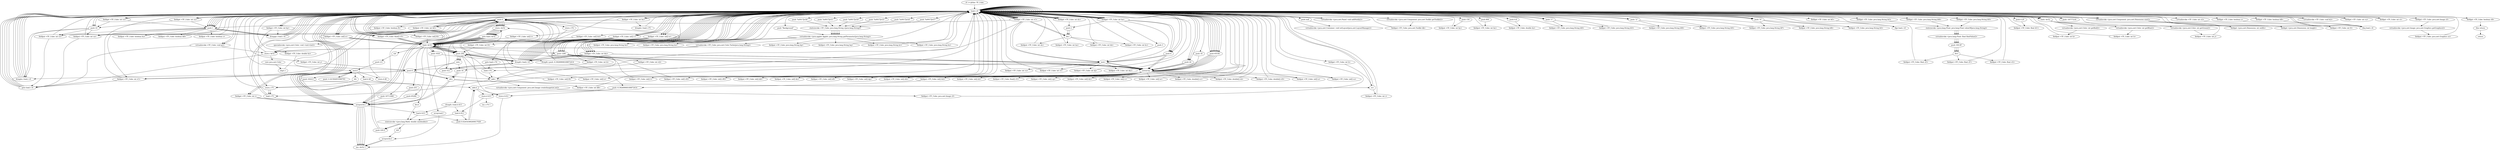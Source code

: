 digraph "" {
    "r0 := @this: TF_Cube"
    "load.r r0"
    "r0 := @this: TF_Cube"->"load.r r0";
    "push 0"
    "load.r r0"->"push 0";
    "fieldput <TF_Cube: boolean R>"
    "push 0"->"fieldput <TF_Cube: boolean R>";
    "fieldput <TF_Cube: boolean R>"->"load.r r0";
    "push null"
    "load.r r0"->"push null";
    "virtualinvoke <java.awt.Container: void setLayout(java.awt.LayoutManager)>"
    "push null"->"virtualinvoke <java.awt.Container: void setLayout(java.awt.LayoutManager)>";
    "virtualinvoke <java.awt.Container: void setLayout(java.awt.LayoutManager)>"->"load.r r0";
    "virtualinvoke <java.awt.Panel: void addNotify()>"
    "load.r r0"->"virtualinvoke <java.awt.Panel: void addNotify()>";
    "virtualinvoke <java.awt.Panel: void addNotify()>"->"load.r r0";
    "load.r r0"->"load.r r0";
    "virtualinvoke <java.awt.Component: java.awt.Toolkit getToolkit()>"
    "load.r r0"->"virtualinvoke <java.awt.Component: java.awt.Toolkit getToolkit()>";
    "fieldput <TF_Cube: java.awt.Toolkit dk>"
    "virtualinvoke <java.awt.Component: java.awt.Toolkit getToolkit()>"->"fieldput <TF_Cube: java.awt.Toolkit dk>";
    "fieldput <TF_Cube: java.awt.Toolkit dk>"->"load.r r0";
    "push 150"
    "load.r r0"->"push 150";
    "fieldput <TF_Cube: int by>"
    "push 150"->"fieldput <TF_Cube: int by>";
    "fieldput <TF_Cube: int by>"->"load.r r0";
    "push 800"
    "load.r r0"->"push 800";
    "fieldput <TF_Cube: int bx>"
    "push 800"->"fieldput <TF_Cube: int bx>";
    "fieldput <TF_Cube: int bx>"->"load.r r0";
    "push 0.8"
    "load.r r0"->"push 0.8";
    "fieldput <TF_Cube: double bz>"
    "push 0.8"->"fieldput <TF_Cube: double bz>";
    "fieldput <TF_Cube: double bz>"->"load.r r0";
    "load.r r0"->"load.r r0";
    "push \"l\u0017JcG4\""
    "load.r r0"->"push \"l\u0017JcG4\"";
    "staticinvoke <TF_Cube: java.lang.String c(java.lang.String)>"
    "push \"l\u0017JcG4\""->"staticinvoke <TF_Cube: java.lang.String c(java.lang.String)>";
    "virtualinvoke <java.applet.Applet: java.lang.String getParameter(java.lang.String)>"
    "staticinvoke <TF_Cube: java.lang.String c(java.lang.String)>"->"virtualinvoke <java.applet.Applet: java.lang.String getParameter(java.lang.String)>";
    "fieldput <TF_Cube: java.lang.String bn>"
    "virtualinvoke <java.applet.Applet: java.lang.String getParameter(java.lang.String)>"->"fieldput <TF_Cube: java.lang.String bn>";
    "fieldput <TF_Cube: java.lang.String bn>"->"load.r r0";
    "load.r r0"->"load.r r0";
    "push \"l\u0017JcG7\""
    "load.r r0"->"push \"l\u0017JcG7\"";
    "push \"l\u0017JcG7\""->"staticinvoke <TF_Cube: java.lang.String c(java.lang.String)>";
    "staticinvoke <TF_Cube: java.lang.String c(java.lang.String)>"->"virtualinvoke <java.applet.Applet: java.lang.String getParameter(java.lang.String)>";
    "fieldput <TF_Cube: java.lang.String bo>"
    "virtualinvoke <java.applet.Applet: java.lang.String getParameter(java.lang.String)>"->"fieldput <TF_Cube: java.lang.String bo>";
    "fieldput <TF_Cube: java.lang.String bo>"->"load.r r0";
    "load.r r0"->"load.r r0";
    "push \"l\u0017JcG6\""
    "load.r r0"->"push \"l\u0017JcG6\"";
    "push \"l\u0017JcG6\""->"staticinvoke <TF_Cube: java.lang.String c(java.lang.String)>";
    "staticinvoke <TF_Cube: java.lang.String c(java.lang.String)>"->"virtualinvoke <java.applet.Applet: java.lang.String getParameter(java.lang.String)>";
    "fieldput <TF_Cube: java.lang.String bp>"
    "virtualinvoke <java.applet.Applet: java.lang.String getParameter(java.lang.String)>"->"fieldput <TF_Cube: java.lang.String bp>";
    "fieldput <TF_Cube: java.lang.String bp>"->"load.r r0";
    "load.r r0"->"load.r r0";
    "push \"l\u0017JcG1\""
    "load.r r0"->"push \"l\u0017JcG1\"";
    "push \"l\u0017JcG1\""->"staticinvoke <TF_Cube: java.lang.String c(java.lang.String)>";
    "staticinvoke <TF_Cube: java.lang.String c(java.lang.String)>"->"virtualinvoke <java.applet.Applet: java.lang.String getParameter(java.lang.String)>";
    "fieldput <TF_Cube: java.lang.String bq>"
    "virtualinvoke <java.applet.Applet: java.lang.String getParameter(java.lang.String)>"->"fieldput <TF_Cube: java.lang.String bq>";
    "fieldput <TF_Cube: java.lang.String bq>"->"load.r r0";
    "load.r r0"->"load.r r0";
    "push \"l\u0017JcG0\""
    "load.r r0"->"push \"l\u0017JcG0\"";
    "push \"l\u0017JcG0\""->"staticinvoke <TF_Cube: java.lang.String c(java.lang.String)>";
    "staticinvoke <TF_Cube: java.lang.String c(java.lang.String)>"->"virtualinvoke <java.applet.Applet: java.lang.String getParameter(java.lang.String)>";
    "fieldput <TF_Cube: java.lang.String br>"
    "virtualinvoke <java.applet.Applet: java.lang.String getParameter(java.lang.String)>"->"fieldput <TF_Cube: java.lang.String br>";
    "fieldput <TF_Cube: java.lang.String br>"->"load.r r0";
    "load.r r0"->"load.r r0";
    "push \"l\u0017JcG3\""
    "load.r r0"->"push \"l\u0017JcG3\"";
    "push \"l\u0017JcG3\""->"staticinvoke <TF_Cube: java.lang.String c(java.lang.String)>";
    "staticinvoke <TF_Cube: java.lang.String c(java.lang.String)>"->"virtualinvoke <java.applet.Applet: java.lang.String getParameter(java.lang.String)>";
    "fieldput <TF_Cube: java.lang.String bs>"
    "virtualinvoke <java.applet.Applet: java.lang.String getParameter(java.lang.String)>"->"fieldput <TF_Cube: java.lang.String bs>";
    "fieldput <TF_Cube: java.lang.String bs>"->"load.r r0";
    "push 1"
    "load.r r0"->"push 1";
    "fieldput <TF_Cube: boolean bu>"
    "push 1"->"fieldput <TF_Cube: boolean bu>";
    "fieldput <TF_Cube: boolean bu>"->"load.r r0";
    "load.r r0"->"push 1";
    "fieldput <TF_Cube: boolean bB>"
    "push 1"->"fieldput <TF_Cube: boolean bB>";
    "fieldput <TF_Cube: boolean bB>"->"load.r r0";
    "push \"1\""
    "load.r r0"->"push \"1\"";
    "fieldput <TF_Cube: java.lang.String bH>"
    "push \"1\""->"fieldput <TF_Cube: java.lang.String bH>";
    "fieldput <TF_Cube: java.lang.String bH>"->"load.r r0";
    "push \"2\""
    "load.r r0"->"push \"2\"";
    "fieldput <TF_Cube: java.lang.String bM>"
    "push \"2\""->"fieldput <TF_Cube: java.lang.String bM>";
    "fieldput <TF_Cube: java.lang.String bM>"->"load.r r0";
    "load.r r0"->"push \"2\"";
    "fieldput <TF_Cube: java.lang.String bN>"
    "push \"2\""->"fieldput <TF_Cube: java.lang.String bN>";
    "fieldput <TF_Cube: java.lang.String bN>"->"load.r r0";
    "load.r r0"->"push \"1\"";
    "fieldput <TF_Cube: java.lang.String bO>"
    "push \"1\""->"fieldput <TF_Cube: java.lang.String bO>";
    "fieldput <TF_Cube: java.lang.String bO>"->"load.r r0";
    "push \"0\""
    "load.r r0"->"push \"0\"";
    "fieldput <TF_Cube: java.lang.String bP>"
    "push \"0\""->"fieldput <TF_Cube: java.lang.String bP>";
    "fieldput <TF_Cube: java.lang.String bP>"->"load.r r0";
    "load.r r0"->"push \"0\"";
    "fieldput <TF_Cube: java.lang.String bR>"
    "push \"0\""->"fieldput <TF_Cube: java.lang.String bR>";
    "fieldput <TF_Cube: java.lang.String bR>"->"load.r r0";
    "load.r r0"->"push \"0\"";
    "fieldput <TF_Cube: java.lang.String bS>"
    "push \"0\""->"fieldput <TF_Cube: java.lang.String bS>";
    "fieldput <TF_Cube: java.lang.String bS>"->"load.r r0";
    "load.r r0"->"push 1";
    "fieldput <TF_Cube: boolean s>"
    "push 1"->"fieldput <TF_Cube: boolean s>";
    "fieldput <TF_Cube: boolean s>"->"load.r r0";
    "load.r r0"->"push 0";
    "fieldput <TF_Cube: int bE>"
    "push 0"->"fieldput <TF_Cube: int bE>";
    "fieldput <TF_Cube: int bE>"->"load.r r0";
    "load.r r0"->"push 0";
    "fieldput <TF_Cube: int cn>"
    "push 0"->"fieldput <TF_Cube: int cn>";
    "fieldput <TF_Cube: int cn>"->"load.r r0";
    "load.r r0"->"push 0";
    "fieldput <TF_Cube: int co>"
    "push 0"->"fieldput <TF_Cube: int co>";
    "fieldput <TF_Cube: int co>"->"load.r r0";
    "fieldget <TF_Cube: int bE>"
    "load.r r0"->"fieldget <TF_Cube: int bE>";
    "ifge load.r r0"
    "fieldget <TF_Cube: int bE>"->"ifge load.r r0";
    "ifge load.r r0"->"load.r r0";
    "load.r r0"->"push 0";
    "push 0"->"fieldput <TF_Cube: int bE>";
    "fieldput <TF_Cube: int bE>"->"load.r r0";
    "fieldget <TF_Cube: int cn>"
    "load.r r0"->"fieldget <TF_Cube: int cn>";
    "push 10"
    "fieldget <TF_Cube: int cn>"->"push 10";
    "ifcmple.i load.r r0"
    "push 10"->"ifcmple.i load.r r0";
    "ifcmple.i load.r r0"->"load.r r0";
    "load.r r0"->"push 10";
    "push 10"->"fieldput <TF_Cube: int cn>";
    "goto load.r r0"
    "fieldput <TF_Cube: int cn>"->"goto load.r r0";
    "goto load.r r0"->"load.r r0";
    "fieldget <TF_Cube: int co>"
    "load.r r0"->"fieldget <TF_Cube: int co>";
    "fieldget <TF_Cube: int co>"->"push 10";
    "push 10"->"ifcmple.i load.r r0";
    "ifcmple.i load.r r0"->"load.r r0";
    "load.r r0"->"push 10";
    "push 10"->"fieldput <TF_Cube: int co>";
    "fieldput <TF_Cube: int co>"->"goto load.r r0";
    "goto load.r r0"->"load.r r0";
    "load.r r0"->"push 0";
    "fieldput <TF_Cube: int cC>"
    "push 0"->"fieldput <TF_Cube: int cC>";
    "fieldput <TF_Cube: int cC>"->"load.r r0";
    "load.r r0"->"load.r r0";
    "fieldget <TF_Cube: java.lang.String bM>"
    "load.r r0"->"fieldget <TF_Cube: java.lang.String bM>";
    "staticinvoke <java.lang.Float: java.lang.Float valueOf(java.lang.String)>"
    "fieldget <TF_Cube: java.lang.String bM>"->"staticinvoke <java.lang.Float: java.lang.Float valueOf(java.lang.String)>";
    "virtualinvoke <java.lang.Float: float floatValue()>"
    "staticinvoke <java.lang.Float: java.lang.Float valueOf(java.lang.String)>"->"virtualinvoke <java.lang.Float: float floatValue()>";
    "push 100.0F"
    "virtualinvoke <java.lang.Float: float floatValue()>"->"push 100.0F";
    "div.f"
    "push 100.0F"->"div.f";
    "fieldput <TF_Cube: float cE>"
    "div.f"->"fieldput <TF_Cube: float cE>";
    "fieldput <TF_Cube: float cE>"->"load.r r0";
    "load.r r0"->"load.r r0";
    "fieldget <TF_Cube: java.lang.String bN>"
    "load.r r0"->"fieldget <TF_Cube: java.lang.String bN>";
    "fieldget <TF_Cube: java.lang.String bN>"->"staticinvoke <java.lang.Float: java.lang.Float valueOf(java.lang.String)>";
    "staticinvoke <java.lang.Float: java.lang.Float valueOf(java.lang.String)>"->"virtualinvoke <java.lang.Float: float floatValue()>";
    "virtualinvoke <java.lang.Float: float floatValue()>"->"push 100.0F";
    "push 100.0F"->"div.f";
    "fieldput <TF_Cube: float cF>"
    "div.f"->"fieldput <TF_Cube: float cF>";
    "fieldput <TF_Cube: float cF>"->"load.r r0";
    "load.r r0"->"load.r r0";
    "fieldget <TF_Cube: java.lang.String bO>"
    "load.r r0"->"fieldget <TF_Cube: java.lang.String bO>";
    "fieldget <TF_Cube: java.lang.String bO>"->"staticinvoke <java.lang.Float: java.lang.Float valueOf(java.lang.String)>";
    "staticinvoke <java.lang.Float: java.lang.Float valueOf(java.lang.String)>"->"virtualinvoke <java.lang.Float: float floatValue()>";
    "virtualinvoke <java.lang.Float: float floatValue()>"->"push 100.0F";
    "push 100.0F"->"div.f";
    "fieldput <TF_Cube: float cG>"
    "div.f"->"fieldput <TF_Cube: float cG>";
    "fieldput <TF_Cube: float cG>"->"load.r r0";
    "push 0.2F"
    "load.r r0"->"push 0.2F";
    "fieldput <TF_Cube: float bU>"
    "push 0.2F"->"fieldput <TF_Cube: float bU>";
    "fieldput <TF_Cube: float bU>"->"load.r r0";
    "load.r r0"->"load.r r0";
    "push \"Background\""
    "load.r r0"->"push \"Background\"";
    "push \"Background\""->"virtualinvoke <java.applet.Applet: java.lang.String getParameter(java.lang.String)>";
    "virtualinvoke <TF_Cube: java.awt.Color Farbe(java.lang.String)>"
    "virtualinvoke <java.applet.Applet: java.lang.String getParameter(java.lang.String)>"->"virtualinvoke <TF_Cube: java.awt.Color Farbe(java.lang.String)>";
    "store.r $r52"
    "virtualinvoke <TF_Cube: java.awt.Color Farbe(java.lang.String)>"->"store.r $r52";
    "store.r $r52"->"goto load.r r0";
    "goto load.r r0"->"load.r r0";
    "load.r $r52"
    "load.r r0"->"load.r $r52";
    "virtualinvoke <java.awt.Color: int getRed()>"
    "load.r $r52"->"virtualinvoke <java.awt.Color: int getRed()>";
    "fieldput <TF_Cube: int k>"
    "virtualinvoke <java.awt.Color: int getRed()>"->"fieldput <TF_Cube: int k>";
    "fieldput <TF_Cube: int k>"->"load.r r0";
    "load.r r0"->"load.r $r52";
    "virtualinvoke <java.awt.Color: int getGreen()>"
    "load.r $r52"->"virtualinvoke <java.awt.Color: int getGreen()>";
    "fieldput <TF_Cube: int j>"
    "virtualinvoke <java.awt.Color: int getGreen()>"->"fieldput <TF_Cube: int j>";
    "fieldput <TF_Cube: int j>"->"load.r r0";
    "load.r r0"->"load.r $r52";
    "virtualinvoke <java.awt.Color: int getBlue()>"
    "load.r $r52"->"virtualinvoke <java.awt.Color: int getBlue()>";
    "fieldput <TF_Cube: int h>"
    "virtualinvoke <java.awt.Color: int getBlue()>"->"fieldput <TF_Cube: int h>";
    "fieldput <TF_Cube: int h>"->"load.r r0";
    "push -16777216"
    "load.r r0"->"push -16777216";
    "push -16777216"->"load.r r0";
    "fieldget <TF_Cube: int k>"
    "load.r r0"->"fieldget <TF_Cube: int k>";
    "push 16"
    "fieldget <TF_Cube: int k>"->"push 16";
    "shl.i"
    "push 16"->"shl.i";
    "or.i"
    "shl.i"->"or.i";
    "or.i"->"load.r r0";
    "fieldget <TF_Cube: int j>"
    "load.r r0"->"fieldget <TF_Cube: int j>";
    "push 8"
    "fieldget <TF_Cube: int j>"->"push 8";
    "push 8"->"shl.i";
    "shl.i"->"or.i";
    "or.i"->"load.r r0";
    "fieldget <TF_Cube: int h>"
    "load.r r0"->"fieldget <TF_Cube: int h>";
    "fieldget <TF_Cube: int h>"->"or.i";
    "fieldput <TF_Cube: int i>"
    "or.i"->"fieldput <TF_Cube: int i>";
    "fieldput <TF_Cube: int i>"->"load.r r0";
    "fieldget <TF_Cube: int cC>"
    "load.r r0"->"fieldget <TF_Cube: int cC>";
    "fieldget <TF_Cube: int cC>"->"push 8";
    "push 8"->"ifcmple.i load.r r0";
    "ifcmple.i load.r r0"->"load.r r0";
    "load.r r0"->"push 8";
    "push 8"->"fieldput <TF_Cube: int cC>";
    "fieldput <TF_Cube: int cC>"->"goto load.r r0";
    "goto load.r r0"->"load.r r0";
    "load.r r0"->"load.r r0";
    "virtualinvoke <java.awt.Component: java.awt.Dimension size()>"
    "load.r r0"->"virtualinvoke <java.awt.Component: java.awt.Dimension size()>";
    "fieldget <java.awt.Dimension: int width>"
    "virtualinvoke <java.awt.Component: java.awt.Dimension size()>"->"fieldget <java.awt.Dimension: int width>";
    "fieldget <java.awt.Dimension: int width>"->"load.r r0";
    "load.r r0"->"fieldget <TF_Cube: int cC>";
    "div.i"
    "fieldget <TF_Cube: int cC>"->"div.i";
    "fieldput <TF_Cube: int ds>"
    "div.i"->"fieldput <TF_Cube: int ds>";
    "fieldput <TF_Cube: int ds>"->"load.r r0";
    "load.r r0"->"load.r r0";
    "load.r r0"->"virtualinvoke <java.awt.Component: java.awt.Dimension size()>";
    "fieldget <java.awt.Dimension: int height>"
    "virtualinvoke <java.awt.Component: java.awt.Dimension size()>"->"fieldget <java.awt.Dimension: int height>";
    "fieldget <java.awt.Dimension: int height>"->"load.r r0";
    "load.r r0"->"fieldget <TF_Cube: int cC>";
    "fieldget <TF_Cube: int cC>"->"div.i";
    "fieldput <TF_Cube: int ba>"
    "div.i"->"fieldput <TF_Cube: int ba>";
    "fieldput <TF_Cube: int ba>"->"load.r r0";
    "load.r r0"->"load.r r0";
    "fieldget <TF_Cube: int ds>"
    "load.r r0"->"fieldget <TF_Cube: int ds>";
    "fieldget <TF_Cube: int ds>"->"load.r r0";
    "load.r r0"->"fieldget <TF_Cube: int cC>";
    "mul.i"
    "fieldget <TF_Cube: int cC>"->"mul.i";
    "fieldput <TF_Cube: int cu>"
    "mul.i"->"fieldput <TF_Cube: int cu>";
    "fieldput <TF_Cube: int cu>"->"load.r r0";
    "load.r r0"->"load.r r0";
    "fieldget <TF_Cube: int ba>"
    "load.r r0"->"fieldget <TF_Cube: int ba>";
    "fieldget <TF_Cube: int ba>"->"load.r r0";
    "load.r r0"->"fieldget <TF_Cube: int cC>";
    "fieldget <TF_Cube: int cC>"->"mul.i";
    "fieldput <TF_Cube: int ct>"
    "mul.i"->"fieldput <TF_Cube: int ct>";
    "fieldput <TF_Cube: int ct>"->"load.r r0";
    "load.r r0"->"load.r r0";
    "load.r r0"->"fieldget <TF_Cube: int ba>";
    "push 2"
    "fieldget <TF_Cube: int ba>"->"push 2";
    "push 2"->"div.i";
    "fieldput <TF_Cube: int bb>"
    "div.i"->"fieldput <TF_Cube: int bb>";
    "fieldput <TF_Cube: int bb>"->"load.r r0";
    "load.r r0"->"load.r r0";
    "load.r r0"->"fieldget <TF_Cube: int ds>";
    "fieldget <TF_Cube: int ds>"->"push 2";
    "push 2"->"div.i";
    "fieldput <TF_Cube: int bc>"
    "div.i"->"fieldput <TF_Cube: int bc>";
    "fieldput <TF_Cube: int bc>"->"load.r r0";
    "load.r r0"->"load.r r0";
    "load.r r0"->"fieldget <TF_Cube: int ba>";
    "push 3"
    "fieldget <TF_Cube: int ba>"->"push 3";
    "push 3"->"mul.i";
    "fieldput <TF_Cube: int dj>"
    "mul.i"->"fieldput <TF_Cube: int dj>";
    "fieldput <TF_Cube: int dj>"->"load.r r0";
    "load.r r0"->"load.r r0";
    "load.r r0"->"fieldget <TF_Cube: int ds>";
    "fieldget <TF_Cube: int ds>"->"load.r r0";
    "load.r r0"->"fieldget <TF_Cube: int ba>";
    "fieldget <TF_Cube: int ba>"->"mul.i";
    "fieldput <TF_Cube: int dm>"
    "mul.i"->"fieldput <TF_Cube: int dm>";
    "fieldput <TF_Cube: int dm>"->"load.r r0";
    "load.r r0"->"load.r r0";
    "virtualinvoke <TF_Cube: int c()>"
    "load.r r0"->"virtualinvoke <TF_Cube: int c()>";
    "fieldput <TF_Cube: int D>"
    "virtualinvoke <TF_Cube: int c()>"->"fieldput <TF_Cube: int D>";
    "fieldput <TF_Cube: int D>"->"load.r r0";
    "load.r r0"->"load.r r0";
    "fieldget <TF_Cube: int D>"
    "load.r r0"->"fieldget <TF_Cube: int D>";
    "push 256"
    "fieldget <TF_Cube: int D>"->"push 256";
    "add.i"
    "push 256"->"add.i";
    "fieldput <TF_Cube: int dB>"
    "add.i"->"fieldput <TF_Cube: int dB>";
    "fieldput <TF_Cube: int dB>"->"load.r r0";
    "load.r r0"->"load.r r0";
    "fieldget <TF_Cube: int dm>"
    "load.r r0"->"fieldget <TF_Cube: int dm>";
    "newarray"
    "fieldget <TF_Cube: int dm>"->"newarray";
    "fieldput <TF_Cube: int[] cW>"
    "newarray"->"fieldput <TF_Cube: int[] cW>";
    "fieldput <TF_Cube: int[] cW>"->"load.r r0";
    "load.r r0"->"load.r r0";
    "load.r r0"->"fieldget <TF_Cube: int dm>";
    "fieldget <TF_Cube: int dm>"->"newarray";
    "fieldput <TF_Cube: int[] B>"
    "newarray"->"fieldput <TF_Cube: int[] B>";
    "fieldput <TF_Cube: int[] B>"->"push 0";
    "store.i $r52"
    "push 0"->"store.i $r52";
    "goto load.i $r52"
    "store.i $r52"->"goto load.i $r52";
    "load.i $r52"
    "goto load.i $r52"->"load.i $r52";
    "load.i $r52"->"load.r r0";
    "load.r r0"->"fieldget <TF_Cube: int dm>";
    "ifcmplt.i load.r r0"
    "fieldget <TF_Cube: int dm>"->"ifcmplt.i load.r r0";
    "ifcmplt.i load.r r0"->"load.r r0";
    "push 65536"
    "load.r r0"->"push 65536";
    "push 65536"->"newarray";
    "fieldput <TF_Cube: int[] dd>"
    "newarray"->"fieldput <TF_Cube: int[] dd>";
    "fieldput <TF_Cube: int[] dd>"->"load.r r0";
    "load.r r0"->"push 65536";
    "push 65536"->"newarray";
    "fieldput <TF_Cube: int[] de>"
    "newarray"->"fieldput <TF_Cube: int[] de>";
    "fieldput <TF_Cube: int[] de>"->"load.r r0";
    "load.r r0"->"push 65536";
    "push 65536"->"newarray";
    "fieldput <TF_Cube: int[] df>"
    "newarray"->"fieldput <TF_Cube: int[] df>";
    "fieldput <TF_Cube: int[] df>"->"load.r r0";
    "load.r r0"->"push 65536";
    "push 65536"->"newarray";
    "fieldput <TF_Cube: int[] dg>"
    "newarray"->"fieldput <TF_Cube: int[] dg>";
    "fieldput <TF_Cube: int[] dg>"->"load.r r0";
    "load.r r0"->"push 65536";
    "push 65536"->"newarray";
    "fieldput <TF_Cube: int[] dh>"
    "newarray"->"fieldput <TF_Cube: int[] dh>";
    "fieldput <TF_Cube: int[] dh>"->"load.r r0";
    "load.r r0"->"push 65536";
    "push 65536"->"newarray";
    "fieldput <TF_Cube: int[] di>"
    "newarray"->"fieldput <TF_Cube: int[] di>";
    "fieldput <TF_Cube: int[] di>"->"load.r r0";
    "push 1280"
    "load.r r0"->"push 1280";
    "push 1280"->"newarray";
    "fieldput <TF_Cube: float[] cV>"
    "newarray"->"fieldput <TF_Cube: float[] cV>";
    "fieldput <TF_Cube: float[] cV>"->"load.r r0";
    "push 24"
    "load.r r0"->"push 24";
    "push 24"->"newarray";
    "fieldput <TF_Cube: int[] cp>"
    "newarray"->"fieldput <TF_Cube: int[] cp>";
    "fieldput <TF_Cube: int[] cp>"->"load.r r0";
    "push 6"
    "load.r r0"->"push 6";
    "push 6"->"newarray";
    "fieldput <TF_Cube: int[] dz>"
    "newarray"->"fieldput <TF_Cube: int[] dz>";
    "fieldput <TF_Cube: int[] dz>"->"load.r r0";
    "load.r r0"->"load.r r0";
    "load.r r0"->"fieldget <TF_Cube: int ba>";
    "fieldget <TF_Cube: int ba>"->"push 6";
    "push 6"->"mul.i";
    "mul.i"->"newarray";
    "fieldput <TF_Cube: int[] cH>"
    "newarray"->"fieldput <TF_Cube: int[] cH>";
    "fieldput <TF_Cube: int[] cH>"->"push 0";
    "push 0"->"store.i $r52";
    "store.i $r52"->"goto load.i $r52";
    "goto load.i $r52"->"load.i $r52";
    "push 1024"
    "load.i $r52"->"push 1024";
    "push 1024"->"ifcmplt.i load.r r0";
    "ifcmplt.i load.r r0"->"push 0";
    "push 0"->"store.i $r52";
    "store.i $r52"->"goto load.i $r52";
    "goto load.i $r52"->"load.i $r52";
    "load.i $r52"->"push 256";
    "push 256"->"ifcmplt.i load.r r0";
    "ifcmplt.i load.r r0"->"load.r r0";
    "fieldget <TF_Cube: boolean bB>"
    "load.r r0"->"fieldget <TF_Cube: boolean bB>";
    "ifeq load.r r0"
    "fieldget <TF_Cube: boolean bB>"->"ifeq load.r r0";
    "ifeq load.r r0"->"load.r r0";
    "load.r r0"->"push 1280";
    "push 1280"->"newarray";
    "fieldput <TF_Cube: int[] v>"
    "newarray"->"fieldput <TF_Cube: int[] v>";
    "fieldput <TF_Cube: int[] v>"->"load.r r0";
    "load.r r0"->"push 1280";
    "push 1280"->"newarray";
    "fieldput <TF_Cube: int[] w>"
    "newarray"->"fieldput <TF_Cube: int[] w>";
    "fieldput <TF_Cube: int[] w>"->"load.r r0";
    "load.r r0"->"push 1280";
    "push 1280"->"newarray";
    "fieldput <TF_Cube: int[] x>"
    "newarray"->"fieldput <TF_Cube: int[] x>";
    "fieldput <TF_Cube: int[] x>"->"push 0";
    "push 0"->"store.i $r52";
    "store.i $r52"->"goto load.i $r52";
    "goto load.i $r52"->"load.i $r52";
    "load.i $r52"->"push 256";
    "push 256"->"ifcmplt.i load.r r0";
    "ifcmplt.i load.r r0"->"push 256";
    "push 256"->"store.i $r52";
    "store.i $r52"->"goto load.i $r52";
    "goto load.i $r52"->"load.i $r52";
    "push 512"
    "load.i $r52"->"push 512";
    "push 512"->"ifcmplt.i load.r r0";
    "ifcmplt.i load.r r0"->"push 512";
    "push 512"->"store.i $r52";
    "store.i $r52"->"goto load.i $r52";
    "goto load.i $r52"->"load.i $r52";
    "load.i $r52"->"push 1280";
    "push 1280"->"ifcmplt.i load.r r0";
    "ifcmplt.i load.r r0"->"load.r r0";
    "push 18"
    "load.r r0"->"push 18";
    "push 18"->"newarray";
    "fieldput <TF_Cube: double[] cc>"
    "newarray"->"fieldput <TF_Cube: double[] cc>";
    "fieldput <TF_Cube: double[] cc>"->"load.r r0";
    "load.r r0"->"push 24";
    "push 24"->"newarray";
    "fieldput <TF_Cube: double[] cb>"
    "newarray"->"fieldput <TF_Cube: double[] cb>";
    "fieldput <TF_Cube: double[] cb>"->"load.r r0";
    "load.r r0"->"push 24";
    "push 24"->"newarray";
    "fieldput <TF_Cube: double[] cD>"
    "newarray"->"fieldput <TF_Cube: double[] cD>";
    "fieldput <TF_Cube: double[] cD>"->"load.r r0";
    "load.r r0"->"push 6";
    "push 6"->"newarray";
    "fieldput <TF_Cube: int[] u>"
    "newarray"->"fieldput <TF_Cube: int[] u>";
    "fieldput <TF_Cube: int[] u>"->"load.r r0";
    "load.r r0"->"load.r r0";
    "load.r r0"->"fieldget <TF_Cube: int ba>";
    "fieldget <TF_Cube: int ba>"->"push 6";
    "push 6"->"mul.i";
    "mul.i"->"newarray";
    "fieldput <TF_Cube: int[] cs>"
    "newarray"->"fieldput <TF_Cube: int[] cs>";
    "fieldput <TF_Cube: int[] cs>"->"load.r r0";
    "load.r r0"->"push 65536";
    "push 65536"->"newarray";
    "fieldput <TF_Cube: int[] bA>"
    "newarray"->"fieldput <TF_Cube: int[] bA>";
    "push -0.39269908169872414"
    "fieldput <TF_Cube: int[] bA>"->"push -0.39269908169872414";
    "store.d d12"
    "push -0.39269908169872414"->"store.d d12";
    "store.d d12"->"push 0";
    "push 0"->"store.i $r52";
    "store.i $r52"->"goto load.i $r52";
    "goto load.i $r52"->"load.i $r52";
    "load.i $r52"->"push 256";
    "ifcmplt.i push -0.39269908169872414"
    "push 256"->"ifcmplt.i push -0.39269908169872414";
    "ifcmplt.i push -0.39269908169872414"->"load.r r0";
    "virtualinvoke <TF_Cube: void b()>"
    "load.r r0"->"virtualinvoke <TF_Cube: void b()>";
    "virtualinvoke <TF_Cube: void b()>"->"load.r r0";
    "fieldget <TF_Cube: boolean s>"
    "load.r r0"->"fieldget <TF_Cube: boolean s>";
    "fieldget <TF_Cube: boolean s>"->"ifeq load.r r0";
    "ifeq load.r r0"->"load.r r0";
    "load.r r0"->"load.r r0";
    "load.r r0"->"fieldget <TF_Cube: int dm>";
    "fieldget <TF_Cube: int dm>"->"newarray";
    "fieldput <TF_Cube: int[] t>"
    "newarray"->"fieldput <TF_Cube: int[] t>";
    "fieldput <TF_Cube: int[] t>"->"push 0";
    "push 0"->"store.i $r52";
    "store.i $r52"->"goto load.i $r52";
    "goto load.i $r52"->"load.i $r52";
    "load.i $r52"->"load.r r0";
    "load.r r0"->"fieldget <TF_Cube: int dm>";
    "fieldget <TF_Cube: int dm>"->"ifcmplt.i load.r r0";
    "ifcmplt.i load.r r0"->"load.r r0";
    "virtualinvoke <TF_Cube: void g()>"
    "load.r r0"->"virtualinvoke <TF_Cube: void g()>";
    "virtualinvoke <TF_Cube: void g()>"->"goto load.r r0";
    "goto load.r r0"->"load.r r0";
    "load.r r0"->"load.r r0";
    "load.r r0"->"load.r r0";
    "fieldget <TF_Cube: int cu>"
    "load.r r0"->"fieldget <TF_Cube: int cu>";
    "fieldget <TF_Cube: int cu>"->"load.r r0";
    "fieldget <TF_Cube: int ct>"
    "load.r r0"->"fieldget <TF_Cube: int ct>";
    "fieldget <TF_Cube: int ct>"->"load.r r0";
    "fieldget <TF_Cube: int cQ>"
    "load.r r0"->"fieldget <TF_Cube: int cQ>";
    "fieldget <TF_Cube: int cQ>"->"add.i";
    "virtualinvoke <java.awt.Component: java.awt.Image createImage(int,int)>"
    "add.i"->"virtualinvoke <java.awt.Component: java.awt.Image createImage(int,int)>";
    "fieldput <TF_Cube: java.awt.Image cf>"
    "virtualinvoke <java.awt.Component: java.awt.Image createImage(int,int)>"->"fieldput <TF_Cube: java.awt.Image cf>";
    "fieldput <TF_Cube: java.awt.Image cf>"->"load.r r0";
    "load.r r0"->"load.r r0";
    "fieldget <TF_Cube: java.awt.Image cf>"
    "load.r r0"->"fieldget <TF_Cube: java.awt.Image cf>";
    "virtualinvoke <java.awt.Image: java.awt.Graphics getGraphics()>"
    "fieldget <TF_Cube: java.awt.Image cf>"->"virtualinvoke <java.awt.Image: java.awt.Graphics getGraphics()>";
    "fieldput <TF_Cube: java.awt.Graphics ce>"
    "virtualinvoke <java.awt.Image: java.awt.Graphics getGraphics()>"->"fieldput <TF_Cube: java.awt.Graphics ce>";
    "fieldput <TF_Cube: java.awt.Graphics ce>"->"load.r r0";
    "fieldget <TF_Cube: boolean cB>"
    "load.r r0"->"fieldget <TF_Cube: boolean cB>";
    "ifne return"
    "fieldget <TF_Cube: boolean cB>"->"ifne return";
    "return"
    "ifne return"->"return";
    "virtualinvoke <TF_Cube: void g()>"->"store.r $r52";
    "store.r $r52"->"load.r r0";
    "load.r r0"->"virtualinvoke <TF_Cube: void g()>";
    "ifcmplt.i load.r r0"->"load.r r0";
    "fieldget <TF_Cube: int[] t>"
    "load.r r0"->"fieldget <TF_Cube: int[] t>";
    "fieldget <TF_Cube: int[] t>"->"load.i $r52";
    "load.i $r52"->"load.r r0";
    "fieldget <TF_Cube: int i>"
    "load.r r0"->"fieldget <TF_Cube: int i>";
    "arraywrite.i"
    "fieldget <TF_Cube: int i>"->"arraywrite.i";
    "inc.i $r52 1"
    "arraywrite.i"->"inc.i $r52 1";
    "ifcmplt.i push -0.39269908169872414"->"push -0.39269908169872414";
    "store.d d13"
    "push -0.39269908169872414"->"store.d d13";
    "load.d d12"
    "store.d d13"->"load.d d12";
    "staticinvoke <java.lang.Math: double sin(double)>"
    "load.d d12"->"staticinvoke <java.lang.Math: double sin(double)>";
    "push 220.0"
    "staticinvoke <java.lang.Math: double sin(double)>"->"push 220.0";
    "mul.d"
    "push 220.0"->"mul.d";
    "store.d d0"
    "mul.d"->"store.d d0";
    "store.d d0"->"push 0";
    "store.i i74"
    "push 0"->"store.i i74";
    "goto load.i i74"
    "store.i i74"->"goto load.i i74";
    "load.i i74"
    "goto load.i i74"->"load.i i74";
    "load.i i74"->"push 256";
    "ifcmplt.i load.d d13"
    "push 256"->"ifcmplt.i load.d d13";
    "ifcmplt.i load.d d13"->"load.d d12";
    "push 0.02454369260617026"
    "load.d d12"->"push 0.02454369260617026";
    "add.d"
    "push 0.02454369260617026"->"add.d";
    "add.d"->"store.d d12";
    "store.d d12"->"inc.i $r52 1";
    "load.d d13"
    "ifcmplt.i load.d d13"->"load.d d13";
    "load.d d13"->"staticinvoke <java.lang.Math: double sin(double)>";
    "staticinvoke <java.lang.Math: double sin(double)>"->"push 220.0";
    "push 220.0"->"mul.d";
    "load.d d0"
    "mul.d"->"load.d d0";
    "load.d d0"->"add.d";
    "add.d"->"load.r r0";
    "fieldget <TF_Cube: double bz>"
    "load.r r0"->"fieldget <TF_Cube: double bz>";
    "fieldget <TF_Cube: double bz>"->"mul.d";
    "d2i"
    "mul.d"->"d2i";
    "store.i i75"
    "d2i"->"store.i i75";
    "load.i i75"
    "store.i i75"->"load.i i75";
    "load.i i75"->"load.r r0";
    "fieldget <TF_Cube: int bx>"
    "load.r r0"->"fieldget <TF_Cube: int bx>";
    "ifcmple.i load.i i75"
    "fieldget <TF_Cube: int bx>"->"ifcmple.i load.i i75";
    "ifcmple.i load.i i75"->"load.r r0";
    "load.r r0"->"fieldget <TF_Cube: int bx>";
    "fieldget <TF_Cube: int bx>"->"store.i i75";
    "store.i i75"->"load.i i75";
    "load.i i75"->"load.r r0";
    "fieldget <TF_Cube: int by>"
    "load.r r0"->"fieldget <TF_Cube: int by>";
    "ifcmpge.i load.r r0"
    "fieldget <TF_Cube: int by>"->"ifcmpge.i load.r r0";
    "ifcmpge.i load.r r0"->"load.r r0";
    "load.r r0"->"fieldget <TF_Cube: int by>";
    "fieldget <TF_Cube: int by>"->"store.i i75";
    "store.i i75"->"load.r r0";
    "fieldget <TF_Cube: int[] bA>"
    "load.r r0"->"fieldget <TF_Cube: int[] bA>";
    "fieldget <TF_Cube: int[] bA>"->"load.i $r52";
    "load.i $r52"->"push 256";
    "push 256"->"mul.i";
    "mul.i"->"load.i i74";
    "load.i i74"->"add.i";
    "add.i"->"load.i i75";
    "load.i i75"->"arraywrite.i";
    "arraywrite.i"->"load.d d13";
    "load.d d13"->"push 0.02454369260617026";
    "push 0.02454369260617026"->"add.d";
    "add.d"->"store.d d13";
    "inc.i i74 1"
    "store.d d13"->"inc.i i74 1";
    "ifcmplt.i load.r r0"->"load.r r0";
    "fieldget <TF_Cube: int[] v>"
    "load.r r0"->"fieldget <TF_Cube: int[] v>";
    "fieldget <TF_Cube: int[] v>"->"load.i $r52";
    "push 16711680"
    "load.i $r52"->"push 16711680";
    "push 16711680"->"arraywrite.i";
    "arraywrite.i"->"load.r r0";
    "fieldget <TF_Cube: int[] w>"
    "load.r r0"->"fieldget <TF_Cube: int[] w>";
    "fieldget <TF_Cube: int[] w>"->"load.i $r52";
    "push 65280"
    "load.i $r52"->"push 65280";
    "push 65280"->"arraywrite.i";
    "arraywrite.i"->"load.r r0";
    "fieldget <TF_Cube: int[] x>"
    "load.r r0"->"fieldget <TF_Cube: int[] x>";
    "fieldget <TF_Cube: int[] x>"->"load.i $r52";
    "push 255"
    "load.i $r52"->"push 255";
    "push 255"->"arraywrite.i";
    "arraywrite.i"->"inc.i $r52 1";
    "ifcmplt.i load.r r0"->"load.r r0";
    "load.r r0"->"fieldget <TF_Cube: int[] v>";
    "fieldget <TF_Cube: int[] v>"->"load.i $r52";
    "load.i $r52"->"load.i $r52";
    "load.i $r52"->"push 256";
    "sub.i"
    "push 256"->"sub.i";
    "sub.i"->"push 16";
    "push 16"->"shl.i";
    "shl.i"->"arraywrite.i";
    "arraywrite.i"->"load.r r0";
    "load.r r0"->"fieldget <TF_Cube: int[] w>";
    "fieldget <TF_Cube: int[] w>"->"load.i $r52";
    "load.i $r52"->"load.i $r52";
    "load.i $r52"->"push 256";
    "push 256"->"sub.i";
    "sub.i"->"push 8";
    "push 8"->"shl.i";
    "shl.i"->"arraywrite.i";
    "arraywrite.i"->"load.r r0";
    "load.r r0"->"fieldget <TF_Cube: int[] x>";
    "fieldget <TF_Cube: int[] x>"->"load.i $r52";
    "load.i $r52"->"load.i $r52";
    "load.i $r52"->"push 256";
    "push 256"->"sub.i";
    "sub.i"->"arraywrite.i";
    "arraywrite.i"->"inc.i $r52 1";
    "ifcmplt.i load.r r0"->"load.r r0";
    "load.r r0"->"fieldget <TF_Cube: int[] v>";
    "fieldget <TF_Cube: int[] v>"->"load.i $r52";
    "load.i $r52"->"push 0";
    "push 0"->"arraywrite.i";
    "arraywrite.i"->"load.r r0";
    "load.r r0"->"fieldget <TF_Cube: int[] w>";
    "fieldget <TF_Cube: int[] w>"->"load.i $r52";
    "load.i $r52"->"push 0";
    "push 0"->"arraywrite.i";
    "arraywrite.i"->"load.r r0";
    "load.r r0"->"fieldget <TF_Cube: int[] x>";
    "fieldget <TF_Cube: int[] x>"->"load.i $r52";
    "load.i $r52"->"push 0";
    "push 0"->"arraywrite.i";
    "arraywrite.i"->"inc.i $r52 1";
    "ifcmplt.i load.r r0"->"load.r r0";
    "fieldget <TF_Cube: float[] cV>"
    "load.r r0"->"fieldget <TF_Cube: float[] cV>";
    "fieldget <TF_Cube: float[] cV>"->"load.i $r52";
    "load.i $r52"->"push 1024";
    "push 1024"->"add.i";
    "add.i"->"load.r r0";
    "load.r r0"->"fieldget <TF_Cube: float[] cV>";
    "fieldget <TF_Cube: float[] cV>"->"load.i $r52";
    "arrayread.f"
    "load.i $r52"->"arrayread.f";
    "arraywrite.f"
    "arrayread.f"->"arraywrite.f";
    "arraywrite.f"->"inc.i $r52 1";
    "ifcmplt.i load.r r0"->"load.r r0";
    "load.r r0"->"fieldget <TF_Cube: float[] cV>";
    "fieldget <TF_Cube: float[] cV>"->"load.i $r52";
    "load.i $r52"->"load.i $r52";
    "i2d"
    "load.i $r52"->"i2d";
    "push 2.0"
    "i2d"->"push 2.0";
    "push 2.0"->"mul.d";
    "push 3.141592653589793"
    "mul.d"->"push 3.141592653589793";
    "push 3.141592653589793"->"mul.d";
    "push 1024.0"
    "mul.d"->"push 1024.0";
    "div.d"
    "push 1024.0"->"div.d";
    "div.d"->"staticinvoke <java.lang.Math: double sin(double)>";
    "d2f"
    "staticinvoke <java.lang.Math: double sin(double)>"->"d2f";
    "d2f"->"arraywrite.f";
    "arraywrite.f"->"inc.i $r52 1";
    "ifcmplt.i load.r r0"->"load.r r0";
    "fieldget <TF_Cube: int[] B>"
    "load.r r0"->"fieldget <TF_Cube: int[] B>";
    "fieldget <TF_Cube: int[] B>"->"load.i $r52";
    "load.i $r52"->"load.r r0";
    "load.r r0"->"fieldget <TF_Cube: int i>";
    "fieldget <TF_Cube: int i>"->"arraywrite.i";
    "arraywrite.i"->"inc.i $r52 1";
    "ifcmple.i load.r r0"->"load.r r0";
    "load.r r0"->"fieldget <TF_Cube: int cC>";
    "fieldget <TF_Cube: int cC>"->"push 1";
    "push 1"->"ifcmpge.i load.r r0";
    "ifcmpge.i load.r r0"->"load.r r0";
    "load.r r0"->"push 1";
    "push 1"->"fieldput <TF_Cube: int cC>";
    "virtualinvoke <TF_Cube: java.awt.Color Farbe(java.lang.String)>"->"store.r $r52";
    "new java.awt.Color"
    "store.r $r52"->"new java.awt.Color";
    "dup1.r"
    "new java.awt.Color"->"dup1.r";
    "dup1.r"->"push 0";
    "specialinvoke <java.awt.Color: void <init>(int)>"
    "push 0"->"specialinvoke <java.awt.Color: void <init>(int)>";
    "specialinvoke <java.awt.Color: void <init>(int)>"->"store.r $r52";
    "ifcmple.i load.r r0"->"load.r r0";
    "load.r r0"->"fieldget <TF_Cube: int co>";
    "fieldget <TF_Cube: int co>"->"push 1";
    "push 1"->"ifcmpge.i load.r r0";
    "ifcmpge.i load.r r0"->"load.r r0";
    "load.r r0"->"push 1";
    "push 1"->"fieldput <TF_Cube: int co>";
    "ifcmple.i load.r r0"->"load.r r0";
    "load.r r0"->"fieldget <TF_Cube: int cn>";
    "fieldget <TF_Cube: int cn>"->"push 1";
    "push 1"->"ifcmpge.i load.r r0";
    "ifcmpge.i load.r r0"->"load.r r0";
    "load.r r0"->"push 1";
    "push 1"->"fieldput <TF_Cube: int cn>";
}
